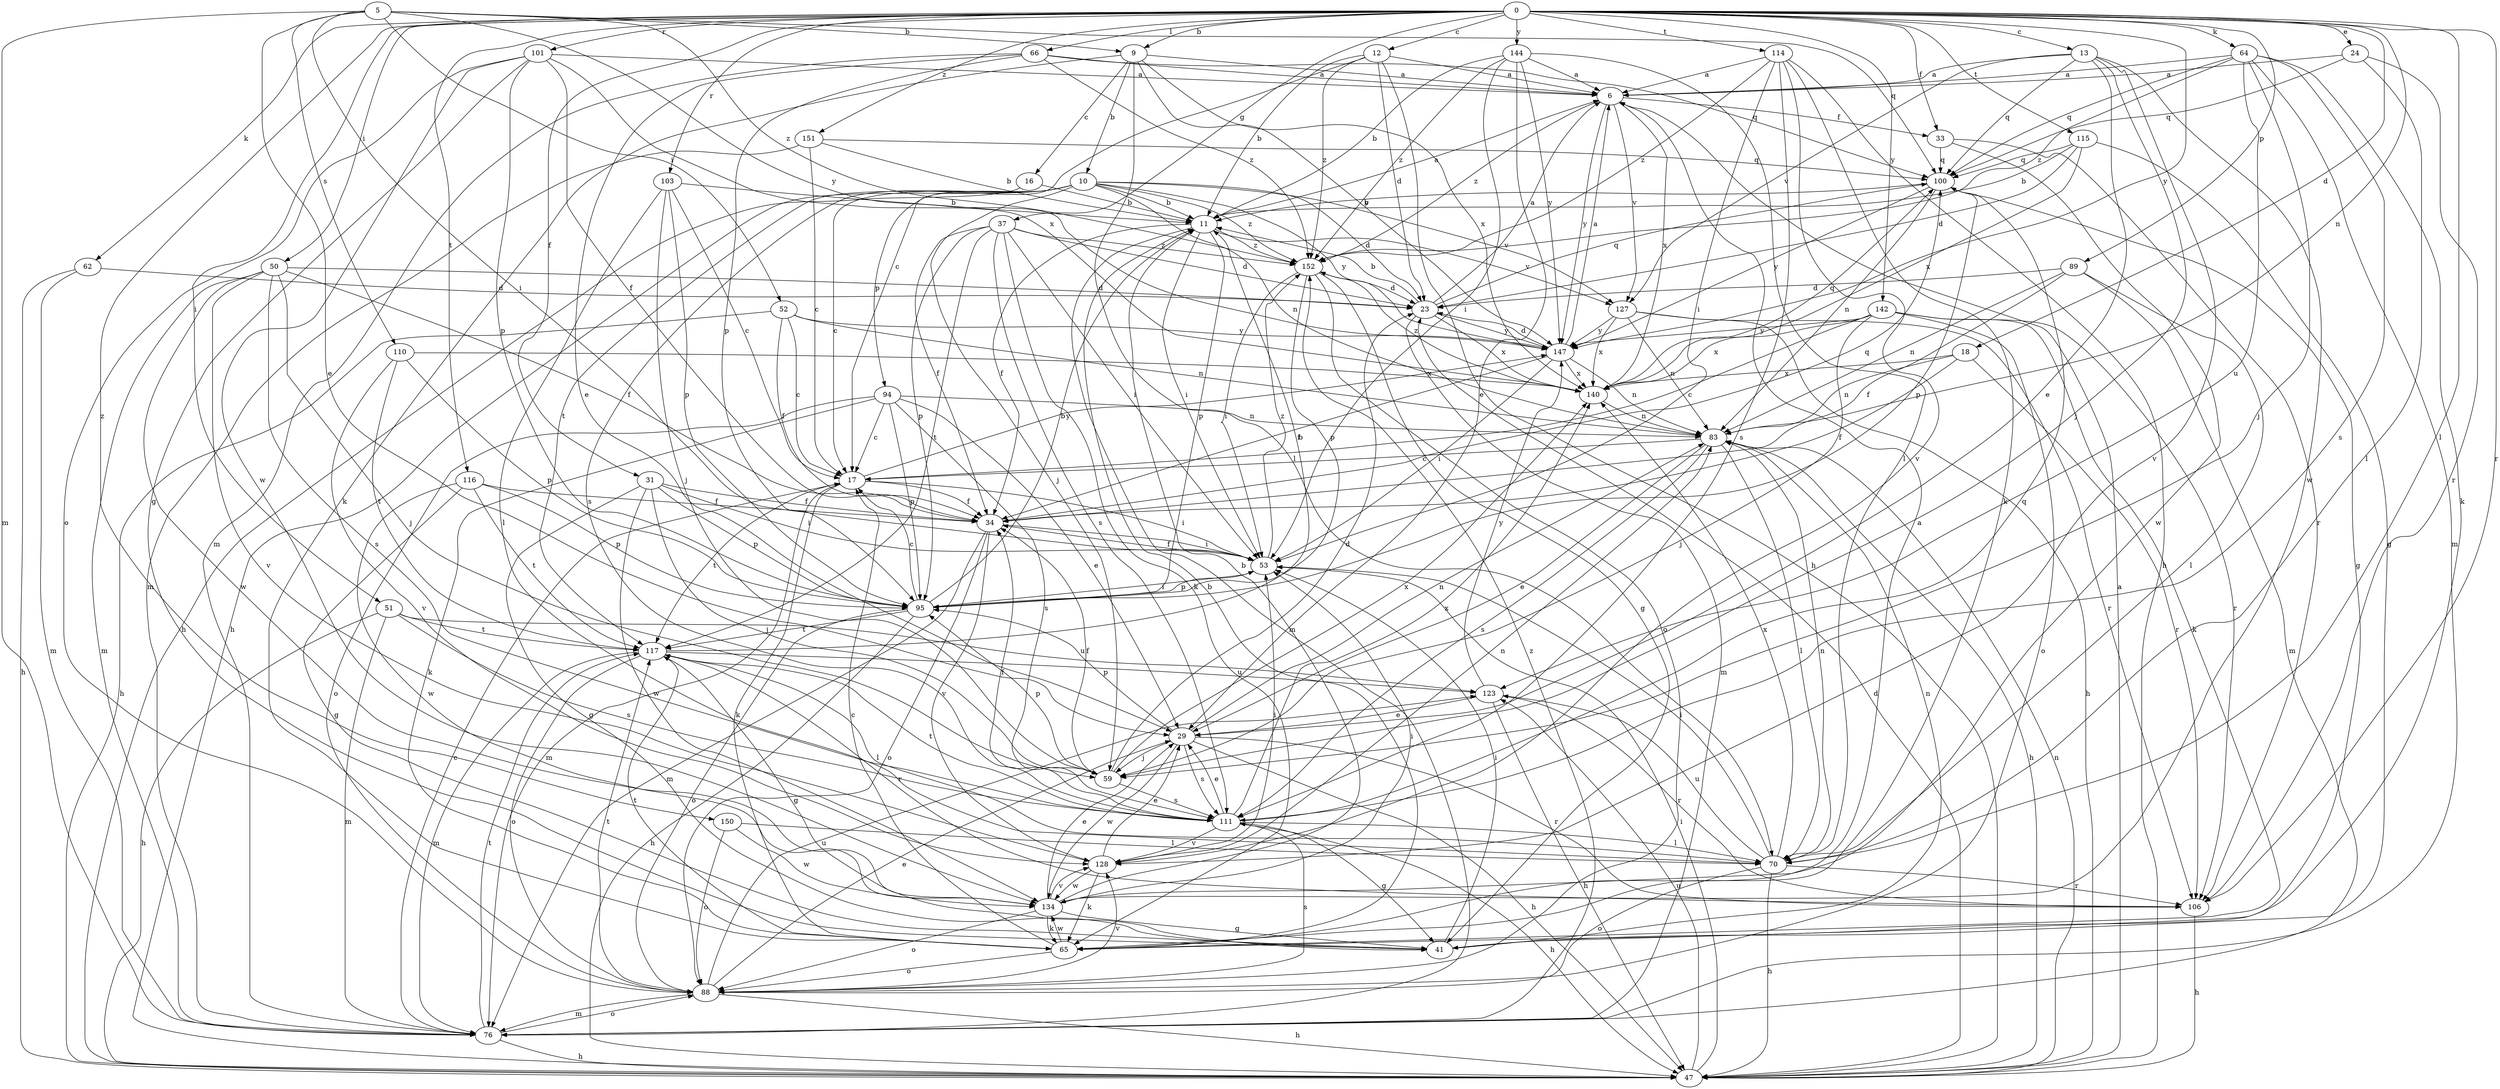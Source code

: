 strict digraph  {
0;
5;
6;
9;
10;
11;
12;
13;
16;
17;
18;
23;
24;
29;
31;
33;
34;
37;
41;
47;
50;
51;
52;
53;
59;
62;
64;
65;
66;
70;
76;
83;
88;
89;
94;
95;
100;
101;
103;
106;
110;
111;
114;
115;
116;
117;
123;
127;
128;
134;
140;
142;
144;
147;
150;
151;
152;
0 -> 9  [label=b];
0 -> 12  [label=c];
0 -> 13  [label=c];
0 -> 18  [label=d];
0 -> 24  [label=e];
0 -> 31  [label=f];
0 -> 33  [label=f];
0 -> 37  [label=g];
0 -> 50  [label=i];
0 -> 51  [label=i];
0 -> 62  [label=k];
0 -> 64  [label=k];
0 -> 66  [label=l];
0 -> 70  [label=l];
0 -> 83  [label=n];
0 -> 89  [label=p];
0 -> 101  [label=r];
0 -> 103  [label=r];
0 -> 106  [label=r];
0 -> 114  [label=t];
0 -> 115  [label=t];
0 -> 116  [label=t];
0 -> 142  [label=y];
0 -> 144  [label=y];
0 -> 147  [label=y];
0 -> 150  [label=z];
0 -> 151  [label=z];
5 -> 9  [label=b];
5 -> 29  [label=e];
5 -> 52  [label=i];
5 -> 53  [label=i];
5 -> 76  [label=m];
5 -> 100  [label=q];
5 -> 110  [label=s];
5 -> 147  [label=y];
5 -> 152  [label=z];
6 -> 33  [label=f];
6 -> 127  [label=v];
6 -> 140  [label=x];
6 -> 147  [label=y];
6 -> 152  [label=z];
9 -> 6  [label=a];
9 -> 10  [label=b];
9 -> 16  [label=c];
9 -> 65  [label=k];
9 -> 70  [label=l];
9 -> 140  [label=x];
9 -> 147  [label=y];
10 -> 11  [label=b];
10 -> 17  [label=c];
10 -> 23  [label=d];
10 -> 47  [label=h];
10 -> 59  [label=j];
10 -> 83  [label=n];
10 -> 94  [label=p];
10 -> 111  [label=s];
10 -> 117  [label=t];
10 -> 127  [label=v];
10 -> 147  [label=y];
10 -> 152  [label=z];
11 -> 6  [label=a];
11 -> 34  [label=f];
11 -> 53  [label=i];
11 -> 76  [label=m];
11 -> 95  [label=p];
11 -> 127  [label=v];
11 -> 152  [label=z];
12 -> 6  [label=a];
12 -> 11  [label=b];
12 -> 17  [label=c];
12 -> 23  [label=d];
12 -> 47  [label=h];
12 -> 152  [label=z];
13 -> 6  [label=a];
13 -> 29  [label=e];
13 -> 59  [label=j];
13 -> 100  [label=q];
13 -> 127  [label=v];
13 -> 128  [label=v];
13 -> 134  [label=w];
16 -> 11  [label=b];
16 -> 47  [label=h];
17 -> 34  [label=f];
17 -> 53  [label=i];
17 -> 65  [label=k];
17 -> 76  [label=m];
17 -> 117  [label=t];
17 -> 147  [label=y];
18 -> 34  [label=f];
18 -> 83  [label=n];
18 -> 106  [label=r];
18 -> 140  [label=x];
23 -> 6  [label=a];
23 -> 11  [label=b];
23 -> 76  [label=m];
23 -> 100  [label=q];
23 -> 140  [label=x];
23 -> 147  [label=y];
24 -> 6  [label=a];
24 -> 70  [label=l];
24 -> 100  [label=q];
24 -> 106  [label=r];
29 -> 47  [label=h];
29 -> 59  [label=j];
29 -> 83  [label=n];
29 -> 95  [label=p];
29 -> 106  [label=r];
29 -> 111  [label=s];
29 -> 134  [label=w];
31 -> 34  [label=f];
31 -> 41  [label=g];
31 -> 53  [label=i];
31 -> 59  [label=j];
31 -> 95  [label=p];
31 -> 134  [label=w];
33 -> 100  [label=q];
33 -> 106  [label=r];
33 -> 134  [label=w];
34 -> 53  [label=i];
34 -> 76  [label=m];
34 -> 88  [label=o];
34 -> 100  [label=q];
34 -> 128  [label=v];
37 -> 23  [label=d];
37 -> 34  [label=f];
37 -> 53  [label=i];
37 -> 65  [label=k];
37 -> 95  [label=p];
37 -> 111  [label=s];
37 -> 117  [label=t];
37 -> 152  [label=z];
41 -> 53  [label=i];
41 -> 83  [label=n];
47 -> 6  [label=a];
47 -> 23  [label=d];
47 -> 53  [label=i];
47 -> 83  [label=n];
47 -> 123  [label=u];
50 -> 23  [label=d];
50 -> 34  [label=f];
50 -> 59  [label=j];
50 -> 76  [label=m];
50 -> 111  [label=s];
50 -> 128  [label=v];
50 -> 134  [label=w];
51 -> 47  [label=h];
51 -> 76  [label=m];
51 -> 111  [label=s];
51 -> 117  [label=t];
51 -> 123  [label=u];
52 -> 17  [label=c];
52 -> 34  [label=f];
52 -> 47  [label=h];
52 -> 83  [label=n];
52 -> 147  [label=y];
53 -> 34  [label=f];
53 -> 95  [label=p];
53 -> 152  [label=z];
59 -> 23  [label=d];
59 -> 34  [label=f];
59 -> 95  [label=p];
59 -> 111  [label=s];
59 -> 140  [label=x];
62 -> 23  [label=d];
62 -> 47  [label=h];
62 -> 76  [label=m];
64 -> 6  [label=a];
64 -> 59  [label=j];
64 -> 65  [label=k];
64 -> 76  [label=m];
64 -> 100  [label=q];
64 -> 111  [label=s];
64 -> 123  [label=u];
64 -> 152  [label=z];
65 -> 6  [label=a];
65 -> 11  [label=b];
65 -> 17  [label=c];
65 -> 88  [label=o];
65 -> 117  [label=t];
65 -> 134  [label=w];
66 -> 6  [label=a];
66 -> 29  [label=e];
66 -> 76  [label=m];
66 -> 95  [label=p];
66 -> 100  [label=q];
66 -> 152  [label=z];
70 -> 47  [label=h];
70 -> 53  [label=i];
70 -> 83  [label=n];
70 -> 88  [label=o];
70 -> 106  [label=r];
70 -> 123  [label=u];
70 -> 140  [label=x];
76 -> 17  [label=c];
76 -> 47  [label=h];
76 -> 88  [label=o];
76 -> 117  [label=t];
76 -> 152  [label=z];
83 -> 17  [label=c];
83 -> 29  [label=e];
83 -> 47  [label=h];
83 -> 70  [label=l];
83 -> 111  [label=s];
88 -> 29  [label=e];
88 -> 47  [label=h];
88 -> 76  [label=m];
88 -> 111  [label=s];
88 -> 117  [label=t];
88 -> 123  [label=u];
88 -> 128  [label=v];
89 -> 23  [label=d];
89 -> 34  [label=f];
89 -> 70  [label=l];
89 -> 76  [label=m];
89 -> 83  [label=n];
94 -> 17  [label=c];
94 -> 29  [label=e];
94 -> 65  [label=k];
94 -> 83  [label=n];
94 -> 88  [label=o];
94 -> 95  [label=p];
94 -> 111  [label=s];
95 -> 11  [label=b];
95 -> 17  [label=c];
95 -> 47  [label=h];
95 -> 53  [label=i];
95 -> 88  [label=o];
95 -> 117  [label=t];
100 -> 11  [label=b];
100 -> 41  [label=g];
100 -> 83  [label=n];
100 -> 95  [label=p];
100 -> 147  [label=y];
101 -> 6  [label=a];
101 -> 34  [label=f];
101 -> 41  [label=g];
101 -> 88  [label=o];
101 -> 95  [label=p];
101 -> 134  [label=w];
101 -> 140  [label=x];
103 -> 11  [label=b];
103 -> 17  [label=c];
103 -> 59  [label=j];
103 -> 70  [label=l];
103 -> 95  [label=p];
106 -> 47  [label=h];
110 -> 95  [label=p];
110 -> 117  [label=t];
110 -> 128  [label=v];
110 -> 140  [label=x];
111 -> 29  [label=e];
111 -> 34  [label=f];
111 -> 41  [label=g];
111 -> 47  [label=h];
111 -> 70  [label=l];
111 -> 100  [label=q];
111 -> 117  [label=t];
111 -> 128  [label=v];
111 -> 140  [label=x];
114 -> 6  [label=a];
114 -> 47  [label=h];
114 -> 53  [label=i];
114 -> 65  [label=k];
114 -> 111  [label=s];
114 -> 128  [label=v];
114 -> 152  [label=z];
115 -> 11  [label=b];
115 -> 23  [label=d];
115 -> 41  [label=g];
115 -> 100  [label=q];
115 -> 140  [label=x];
116 -> 34  [label=f];
116 -> 41  [label=g];
116 -> 95  [label=p];
116 -> 117  [label=t];
116 -> 134  [label=w];
117 -> 11  [label=b];
117 -> 41  [label=g];
117 -> 70  [label=l];
117 -> 76  [label=m];
117 -> 88  [label=o];
117 -> 106  [label=r];
117 -> 123  [label=u];
123 -> 29  [label=e];
123 -> 47  [label=h];
123 -> 106  [label=r];
123 -> 147  [label=y];
127 -> 47  [label=h];
127 -> 83  [label=n];
127 -> 106  [label=r];
127 -> 140  [label=x];
127 -> 147  [label=y];
128 -> 29  [label=e];
128 -> 53  [label=i];
128 -> 65  [label=k];
128 -> 83  [label=n];
128 -> 134  [label=w];
134 -> 11  [label=b];
134 -> 29  [label=e];
134 -> 41  [label=g];
134 -> 53  [label=i];
134 -> 65  [label=k];
134 -> 88  [label=o];
134 -> 128  [label=v];
140 -> 83  [label=n];
140 -> 100  [label=q];
140 -> 152  [label=z];
142 -> 17  [label=c];
142 -> 59  [label=j];
142 -> 65  [label=k];
142 -> 88  [label=o];
142 -> 106  [label=r];
142 -> 140  [label=x];
142 -> 147  [label=y];
144 -> 6  [label=a];
144 -> 11  [label=b];
144 -> 29  [label=e];
144 -> 53  [label=i];
144 -> 70  [label=l];
144 -> 147  [label=y];
144 -> 152  [label=z];
147 -> 6  [label=a];
147 -> 23  [label=d];
147 -> 34  [label=f];
147 -> 53  [label=i];
147 -> 83  [label=n];
147 -> 140  [label=x];
150 -> 70  [label=l];
150 -> 88  [label=o];
150 -> 134  [label=w];
151 -> 11  [label=b];
151 -> 17  [label=c];
151 -> 76  [label=m];
151 -> 100  [label=q];
152 -> 23  [label=d];
152 -> 41  [label=g];
152 -> 53  [label=i];
152 -> 88  [label=o];
152 -> 95  [label=p];
}
